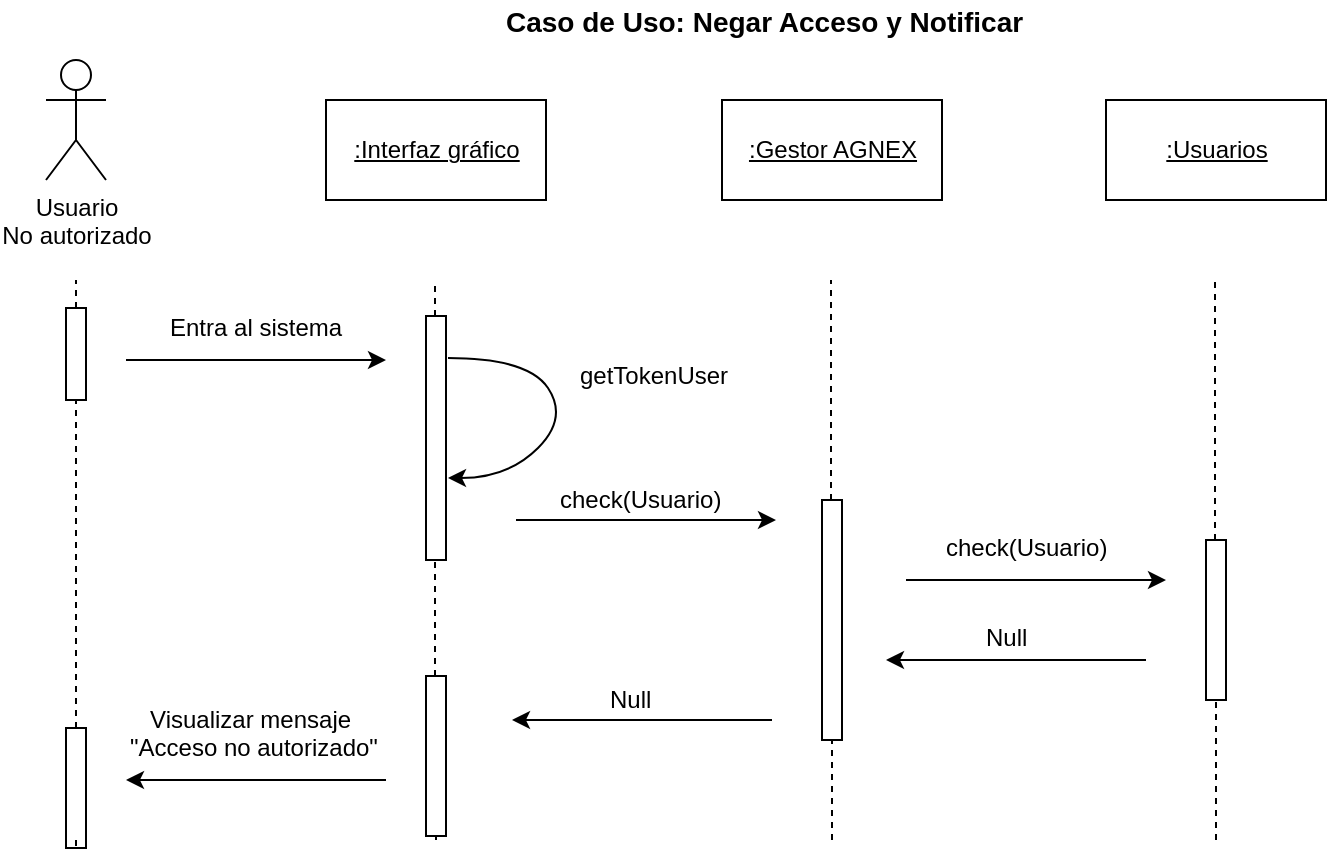 <mxfile version="10.6.9" type="device"><diagram id="c40HS-cVUbmc49guCbRK" name="Page-1"><mxGraphModel dx="994" dy="708" grid="1" gridSize="10" guides="1" tooltips="1" connect="1" arrows="1" fold="1" page="1" pageScale="1" pageWidth="827" pageHeight="1169" math="0" shadow="0"><root><mxCell id="0"/><mxCell id="1" parent="0"/><mxCell id="ws816-3WrqgWGX72CPYI-1" value="Usuario&lt;br&gt;No autorizado&lt;br&gt;" style="shape=umlActor;verticalLabelPosition=bottom;labelBackgroundColor=#ffffff;verticalAlign=top;html=1;outlineConnect=0;" parent="1" vertex="1"><mxGeometry x="50" y="50" width="30" height="60" as="geometry"/></mxCell><mxCell id="ws816-3WrqgWGX72CPYI-2" value="" style="endArrow=none;dashed=1;html=1;" parent="1" edge="1" source="NYe6ZhB_YfcN8rMKyHKy-6"><mxGeometry width="50" height="50" relative="1" as="geometry"><mxPoint x="65" y="440" as="sourcePoint"/><mxPoint x="65" y="160" as="targetPoint"/></mxGeometry></mxCell><mxCell id="ws816-3WrqgWGX72CPYI-3" value="&lt;u&gt;:Gestor AGNEX&lt;/u&gt;" style="html=1;" parent="1" vertex="1"><mxGeometry x="388" y="70" width="110" height="50" as="geometry"/></mxCell><mxCell id="ws816-3WrqgWGX72CPYI-4" value="&lt;u&gt;:Usuarios&lt;/u&gt;" style="html=1;" parent="1" vertex="1"><mxGeometry x="580" y="70" width="110" height="50" as="geometry"/></mxCell><mxCell id="ws816-3WrqgWGX72CPYI-5" value="" style="endArrow=none;dashed=1;html=1;" parent="1" edge="1" source="NYe6ZhB_YfcN8rMKyHKy-2"><mxGeometry width="50" height="50" relative="1" as="geometry"><mxPoint x="443" y="440" as="sourcePoint"/><mxPoint x="442.5" y="160" as="targetPoint"/></mxGeometry></mxCell><mxCell id="ws816-3WrqgWGX72CPYI-6" value="" style="endArrow=none;dashed=1;html=1;" parent="1" edge="1" source="NYe6ZhB_YfcN8rMKyHKy-10"><mxGeometry width="50" height="50" relative="1" as="geometry"><mxPoint x="635" y="440" as="sourcePoint"/><mxPoint x="634.5" y="160" as="targetPoint"/></mxGeometry></mxCell><mxCell id="ws816-3WrqgWGX72CPYI-7" value="&lt;u&gt;:Interfaz gráfico&lt;/u&gt;" style="html=1;" parent="1" vertex="1"><mxGeometry x="190" y="70" width="110" height="50" as="geometry"/></mxCell><mxCell id="ws816-3WrqgWGX72CPYI-8" value="" style="endArrow=none;dashed=1;html=1;" parent="1" edge="1" source="NYe6ZhB_YfcN8rMKyHKy-4"><mxGeometry width="50" height="50" relative="1" as="geometry"><mxPoint x="245" y="440" as="sourcePoint"/><mxPoint x="244.5" y="160" as="targetPoint"/></mxGeometry></mxCell><mxCell id="ws816-3WrqgWGX72CPYI-9" value="" style="endArrow=classic;html=1;" parent="1" edge="1"><mxGeometry width="50" height="50" relative="1" as="geometry"><mxPoint x="90" y="200" as="sourcePoint"/><mxPoint x="220" y="200" as="targetPoint"/></mxGeometry></mxCell><mxCell id="ws816-3WrqgWGX72CPYI-10" value="" style="endArrow=classic;html=1;" parent="1" edge="1"><mxGeometry width="50" height="50" relative="1" as="geometry"><mxPoint x="285" y="280" as="sourcePoint"/><mxPoint x="415" y="280" as="targetPoint"/></mxGeometry></mxCell><mxCell id="ws816-3WrqgWGX72CPYI-11" value="" style="endArrow=classic;html=1;" parent="1" edge="1"><mxGeometry width="50" height="50" relative="1" as="geometry"><mxPoint x="480" y="310" as="sourcePoint"/><mxPoint x="610" y="310" as="targetPoint"/></mxGeometry></mxCell><mxCell id="ws816-3WrqgWGX72CPYI-12" value="" style="endArrow=classic;html=1;" parent="1" edge="1"><mxGeometry width="50" height="50" relative="1" as="geometry"><mxPoint x="600" y="350" as="sourcePoint"/><mxPoint x="470" y="350" as="targetPoint"/></mxGeometry></mxCell><mxCell id="ws816-3WrqgWGX72CPYI-13" value="" style="endArrow=classic;html=1;" parent="1" edge="1"><mxGeometry width="50" height="50" relative="1" as="geometry"><mxPoint x="413" y="380" as="sourcePoint"/><mxPoint x="283" y="380" as="targetPoint"/></mxGeometry></mxCell><mxCell id="ws816-3WrqgWGX72CPYI-14" value="" style="endArrow=classic;html=1;" parent="1" edge="1"><mxGeometry width="50" height="50" relative="1" as="geometry"><mxPoint x="220" y="410" as="sourcePoint"/><mxPoint x="90" y="410" as="targetPoint"/></mxGeometry></mxCell><mxCell id="ws816-3WrqgWGX72CPYI-15" value="Null" style="text;html=1;resizable=0;points=[];autosize=1;align=left;verticalAlign=top;spacingTop=-4;" parent="1" vertex="1"><mxGeometry x="518" y="329" width="40" height="20" as="geometry"/></mxCell><mxCell id="ws816-3WrqgWGX72CPYI-18" value="Null" style="text;html=1;resizable=0;points=[];autosize=1;align=left;verticalAlign=top;spacingTop=-4;" parent="1" vertex="1"><mxGeometry x="330" y="360" width="40" height="20" as="geometry"/></mxCell><mxCell id="ws816-3WrqgWGX72CPYI-19" value="Entra al sistema" style="text;html=1;resizable=0;points=[];autosize=1;align=left;verticalAlign=top;spacingTop=-4;" parent="1" vertex="1"><mxGeometry x="110" y="174" width="100" height="20" as="geometry"/></mxCell><mxCell id="ws816-3WrqgWGX72CPYI-21" value="&lt;div style=&quot;text-align: center&quot;&gt;&lt;span&gt;Visualizar mensaje&amp;nbsp;&lt;/span&gt;&lt;/div&gt;&lt;div style=&quot;text-align: center&quot;&gt;&lt;span&gt;&quot;Acceso no autorizado&quot;&lt;/span&gt;&lt;/div&gt;" style="text;html=1;resizable=0;points=[];autosize=1;align=left;verticalAlign=top;spacingTop=-4;" parent="1" vertex="1"><mxGeometry x="90" y="370" width="140" height="30" as="geometry"/></mxCell><mxCell id="ws816-3WrqgWGX72CPYI-24" value="" style="curved=1;endArrow=classic;html=1;" parent="1" edge="1"><mxGeometry width="50" height="50" relative="1" as="geometry"><mxPoint x="251" y="199" as="sourcePoint"/><mxPoint x="251" y="259" as="targetPoint"/><Array as="points"><mxPoint x="291" y="199"/><mxPoint x="311" y="229"/><mxPoint x="281" y="259"/></Array></mxGeometry></mxCell><mxCell id="ws816-3WrqgWGX72CPYI-25" value="getTokenUser" style="text;html=1;resizable=0;points=[];autosize=1;align=left;verticalAlign=top;spacingTop=-4;" parent="1" vertex="1"><mxGeometry x="315" y="198" width="90" height="20" as="geometry"/></mxCell><mxCell id="ws816-3WrqgWGX72CPYI-27" value="check(Usuario)" style="text;html=1;resizable=0;points=[];autosize=1;align=left;verticalAlign=top;spacingTop=-4;" parent="1" vertex="1"><mxGeometry x="305" y="260" width="100" height="20" as="geometry"/></mxCell><mxCell id="ws816-3WrqgWGX72CPYI-28" value="check(Usuario)" style="text;html=1;resizable=0;points=[];autosize=1;align=left;verticalAlign=top;spacingTop=-4;" parent="1" vertex="1"><mxGeometry x="498" y="284" width="100" height="20" as="geometry"/></mxCell><mxCell id="ws816-3WrqgWGX72CPYI-30" value="&lt;font style=&quot;font-size: 14px&quot;&gt;&lt;b&gt;Caso de Uso: Negar Acceso y Notificar&lt;/b&gt;&lt;/font&gt;" style="text;html=1;resizable=0;points=[];autosize=1;align=left;verticalAlign=top;spacingTop=-4;" parent="1" vertex="1"><mxGeometry x="278" y="20" width="270" height="20" as="geometry"/></mxCell><mxCell id="NYe6ZhB_YfcN8rMKyHKy-1" value="" style="html=1;points=[];perimeter=orthogonalPerimeter;" vertex="1" parent="1"><mxGeometry x="240" y="178" width="10" height="122" as="geometry"/></mxCell><mxCell id="NYe6ZhB_YfcN8rMKyHKy-2" value="" style="html=1;points=[];perimeter=orthogonalPerimeter;" vertex="1" parent="1"><mxGeometry x="438" y="270" width="10" height="120" as="geometry"/></mxCell><mxCell id="NYe6ZhB_YfcN8rMKyHKy-3" value="" style="endArrow=none;dashed=1;html=1;" edge="1" parent="1" target="NYe6ZhB_YfcN8rMKyHKy-2"><mxGeometry width="50" height="50" relative="1" as="geometry"><mxPoint x="443" y="440" as="sourcePoint"/><mxPoint x="442.5" y="160" as="targetPoint"/></mxGeometry></mxCell><mxCell id="NYe6ZhB_YfcN8rMKyHKy-4" value="" style="html=1;points=[];perimeter=orthogonalPerimeter;" vertex="1" parent="1"><mxGeometry x="240" y="358" width="10" height="80" as="geometry"/></mxCell><mxCell id="NYe6ZhB_YfcN8rMKyHKy-5" value="" style="endArrow=none;dashed=1;html=1;" edge="1" parent="1" target="NYe6ZhB_YfcN8rMKyHKy-4"><mxGeometry width="50" height="50" relative="1" as="geometry"><mxPoint x="245" y="440" as="sourcePoint"/><mxPoint x="244.5" y="160" as="targetPoint"/></mxGeometry></mxCell><mxCell id="NYe6ZhB_YfcN8rMKyHKy-6" value="" style="html=1;points=[];perimeter=orthogonalPerimeter;" vertex="1" parent="1"><mxGeometry x="60" y="174" width="10" height="46" as="geometry"/></mxCell><mxCell id="NYe6ZhB_YfcN8rMKyHKy-7" value="" style="endArrow=none;dashed=1;html=1;" edge="1" parent="1" source="NYe6ZhB_YfcN8rMKyHKy-8" target="NYe6ZhB_YfcN8rMKyHKy-6"><mxGeometry width="50" height="50" relative="1" as="geometry"><mxPoint x="65" y="440" as="sourcePoint"/><mxPoint x="65" y="160" as="targetPoint"/></mxGeometry></mxCell><mxCell id="NYe6ZhB_YfcN8rMKyHKy-8" value="" style="html=1;points=[];perimeter=orthogonalPerimeter;" vertex="1" parent="1"><mxGeometry x="60" y="384" width="10" height="60" as="geometry"/></mxCell><mxCell id="NYe6ZhB_YfcN8rMKyHKy-9" value="" style="endArrow=none;dashed=1;html=1;" edge="1" parent="1" target="NYe6ZhB_YfcN8rMKyHKy-8"><mxGeometry width="50" height="50" relative="1" as="geometry"><mxPoint x="65" y="440" as="sourcePoint"/><mxPoint x="65" y="220" as="targetPoint"/></mxGeometry></mxCell><mxCell id="NYe6ZhB_YfcN8rMKyHKy-10" value="" style="html=1;points=[];perimeter=orthogonalPerimeter;" vertex="1" parent="1"><mxGeometry x="630" y="290" width="10" height="80" as="geometry"/></mxCell><mxCell id="NYe6ZhB_YfcN8rMKyHKy-11" value="" style="endArrow=none;dashed=1;html=1;" edge="1" parent="1" target="NYe6ZhB_YfcN8rMKyHKy-10"><mxGeometry width="50" height="50" relative="1" as="geometry"><mxPoint x="635" y="440" as="sourcePoint"/><mxPoint x="634.5" y="160" as="targetPoint"/></mxGeometry></mxCell></root></mxGraphModel></diagram></mxfile>
